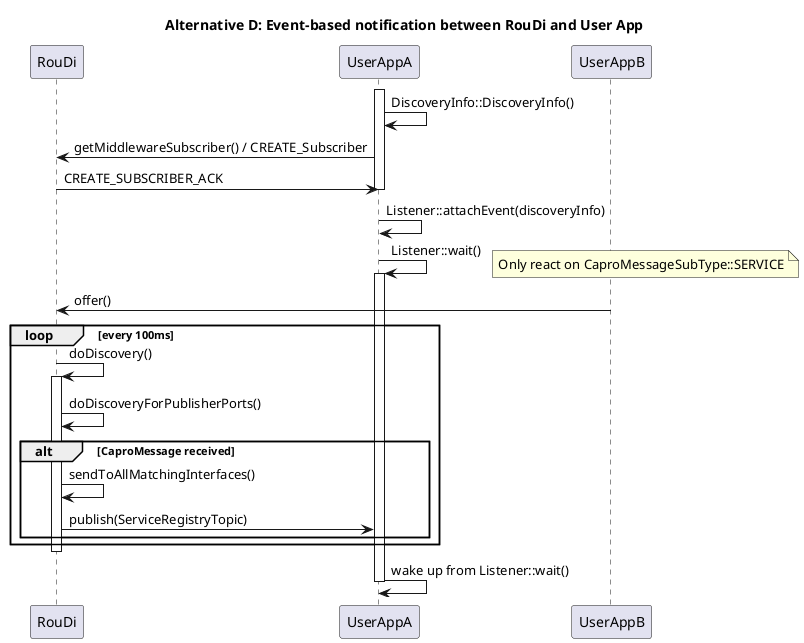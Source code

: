 @startuml
title Alternative D: Event-based notification between RouDi and User App

participant RouDi
participant UserAppA
participant UserAppB

activate UserAppA

UserAppA->UserAppA: DiscoveryInfo::DiscoveryInfo()
UserAppA->RouDi:  getMiddlewareSubscriber() / CREATE_Subscriber

RouDi->UserAppA: CREATE_SUBSCRIBER_ACK
deactivate UserAppA

UserAppA->UserAppA: Listener::attachEvent(discoveryInfo)


UserAppA->UserAppA: Listener::wait()
activate UserAppA
note right: Only react on CaproMessageSubType::SERVICE

UserAppB->RouDi: offer()
loop every 100ms
    RouDi->RouDi: doDiscovery()

    activate RouDi
    RouDi->RouDi: doDiscoveryForPublisherPorts()
    alt CaproMessage received
        RouDi->RouDi: sendToAllMatchingInterfaces()
        RouDi->UserAppA: publish(ServiceRegistryTopic)
    end
end
deactivate RouDi
UserAppA->UserAppA: wake up from Listener::wait()
deactivate UserAppA

@enduml
